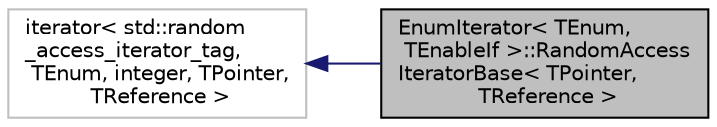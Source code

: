 digraph "EnumIterator&lt; TEnum, TEnableIf &gt;::RandomAccessIteratorBase&lt; TPointer, TReference &gt;"
{
  edge [fontname="Helvetica",fontsize="10",labelfontname="Helvetica",labelfontsize="10"];
  node [fontname="Helvetica",fontsize="10",shape=record];
  rankdir="LR";
  Node2 [label="EnumIterator\< TEnum,\l TEnableIf \>::RandomAccess\lIteratorBase\< TPointer,\l TReference \>",height=0.2,width=0.4,color="black", fillcolor="grey75", style="filled", fontcolor="black"];
  Node3 -> Node2 [dir="back",color="midnightblue",fontsize="10",style="solid",fontname="Helvetica"];
  Node3 [label="iterator\< std::random\l_access_iterator_tag,\l TEnum, integer, TPointer,\l TReference \>",height=0.2,width=0.4,color="grey75", fillcolor="white", style="filled"];
}
